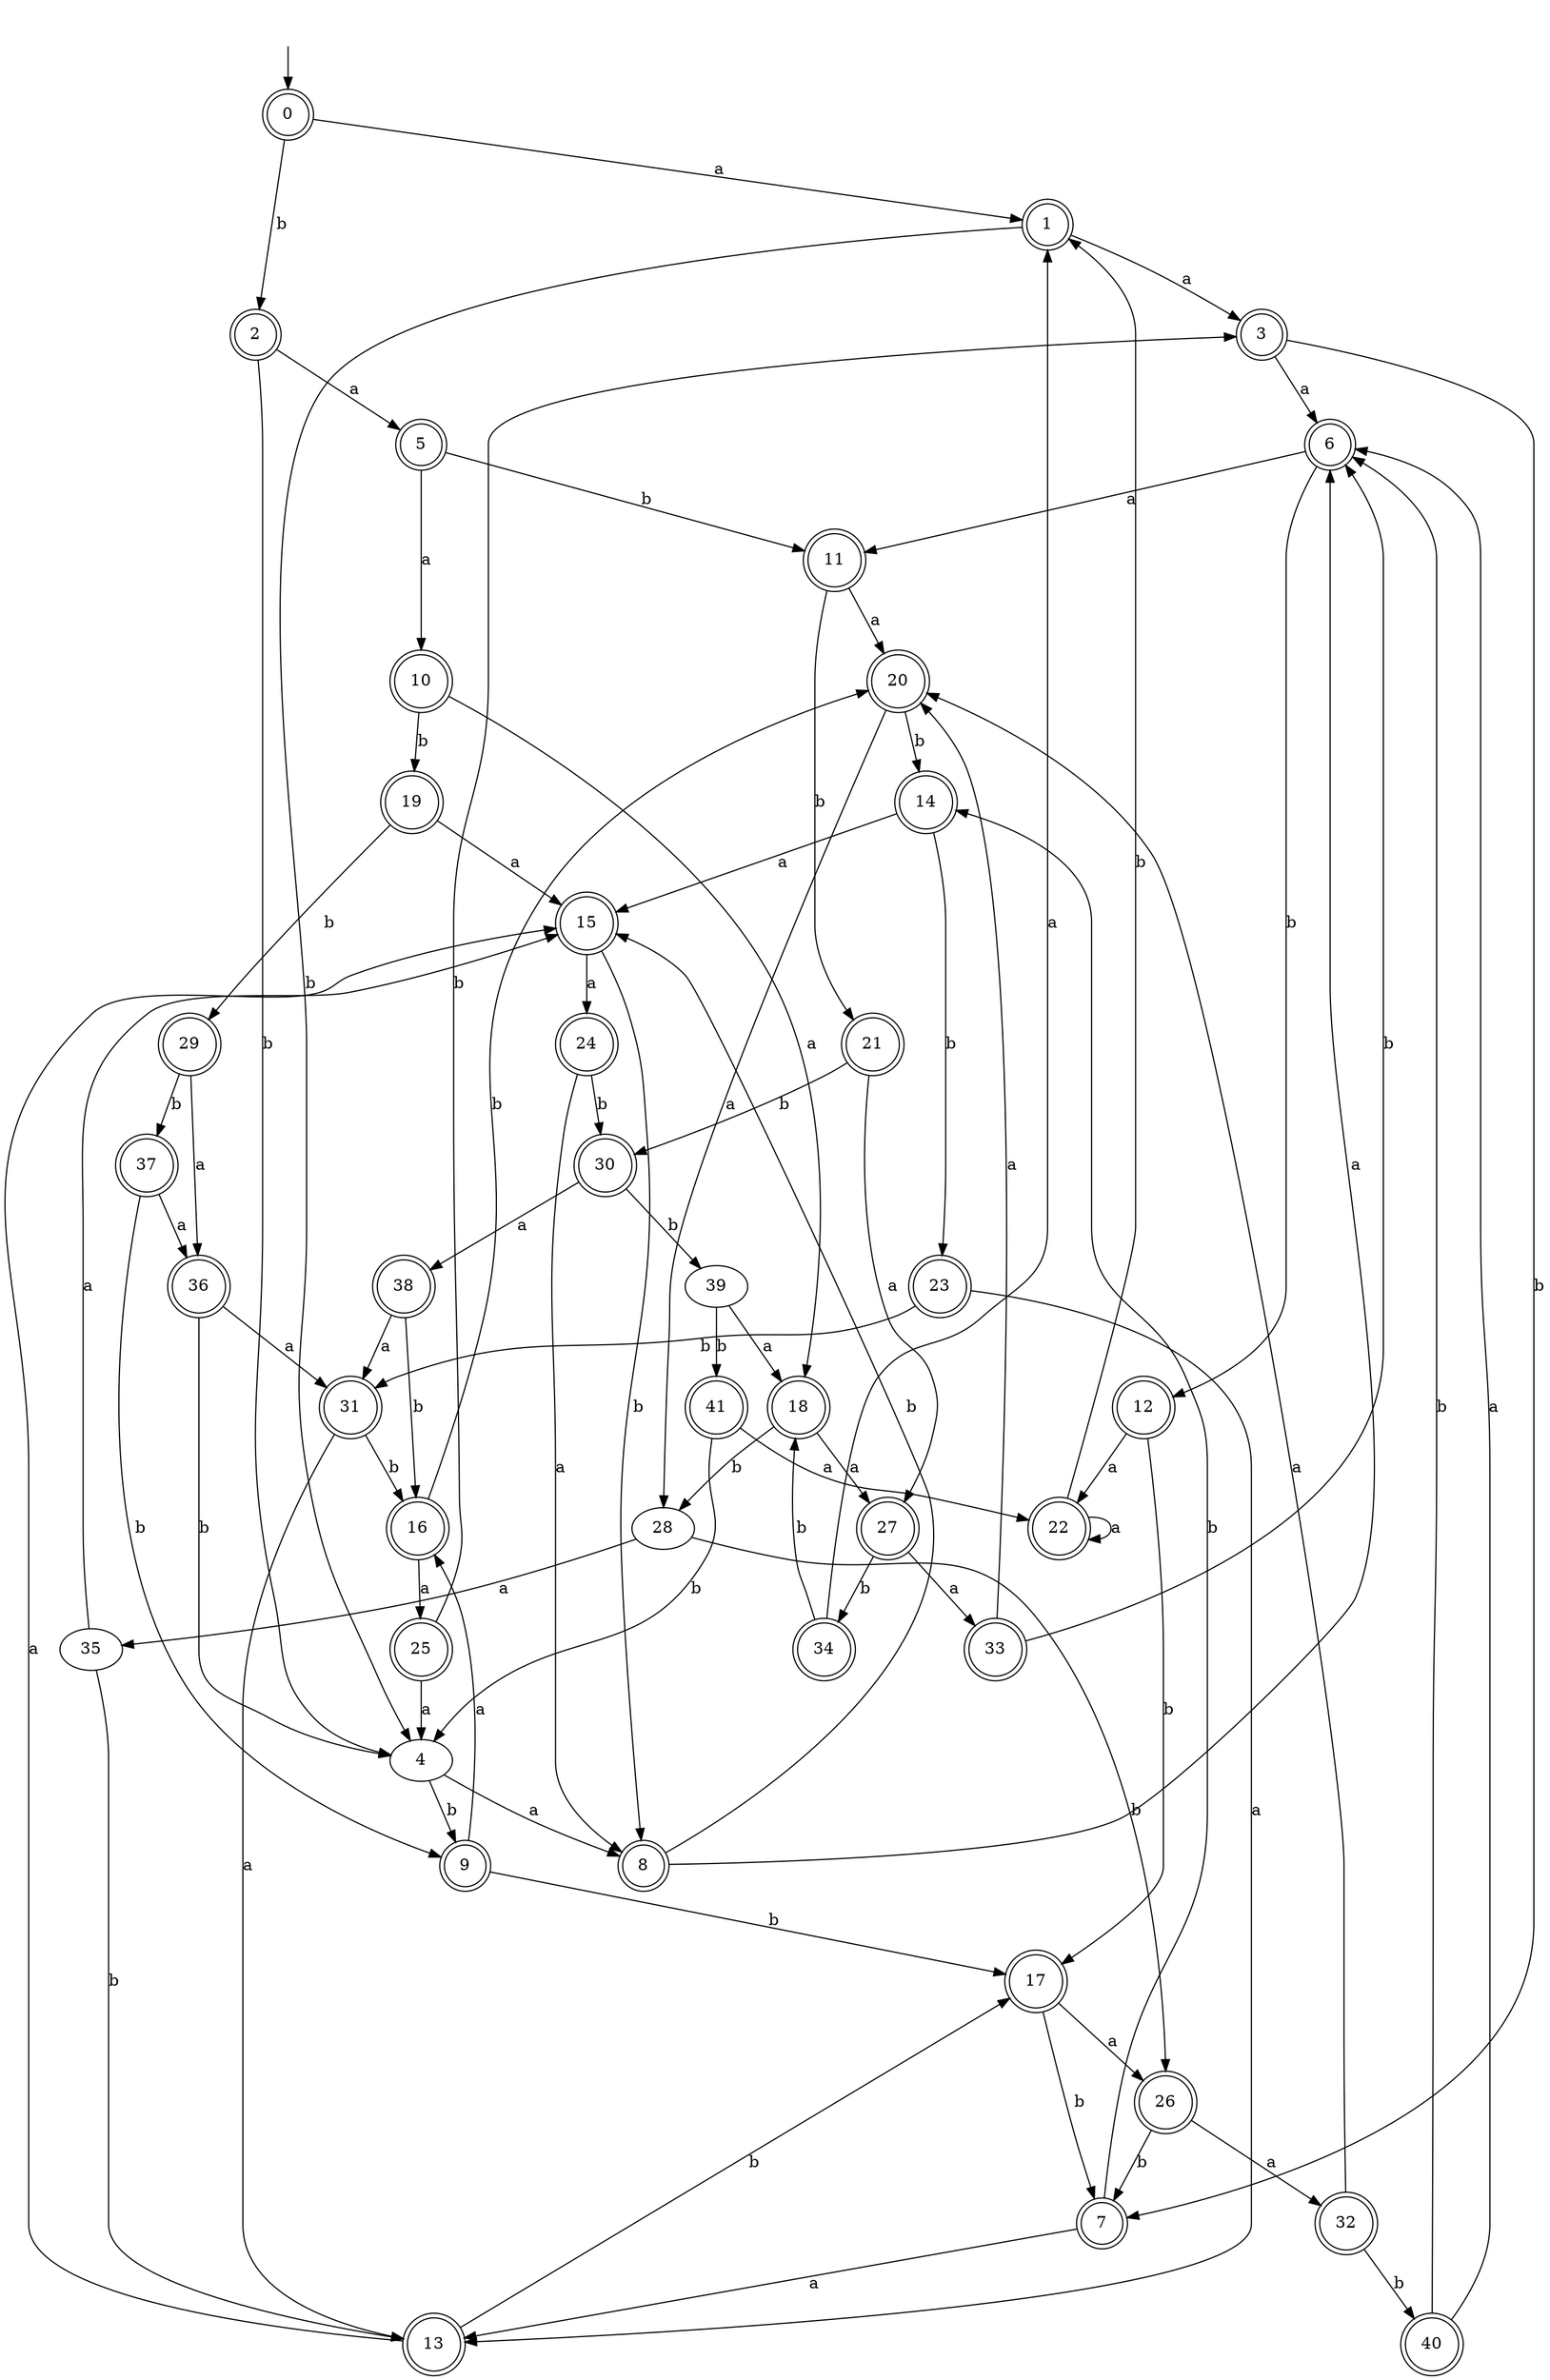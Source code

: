 digraph RandomDFA {
  __start0 [label="", shape=none];
  __start0 -> 0 [label=""];
  0 [shape=circle] [shape=doublecircle]
  0 -> 1 [label="a"]
  0 -> 2 [label="b"]
  1 [shape=doublecircle]
  1 -> 3 [label="a"]
  1 -> 4 [label="b"]
  2 [shape=doublecircle]
  2 -> 5 [label="a"]
  2 -> 4 [label="b"]
  3 [shape=doublecircle]
  3 -> 6 [label="a"]
  3 -> 7 [label="b"]
  4
  4 -> 8 [label="a"]
  4 -> 9 [label="b"]
  5 [shape=doublecircle]
  5 -> 10 [label="a"]
  5 -> 11 [label="b"]
  6 [shape=doublecircle]
  6 -> 11 [label="a"]
  6 -> 12 [label="b"]
  7 [shape=doublecircle]
  7 -> 13 [label="a"]
  7 -> 14 [label="b"]
  8 [shape=doublecircle]
  8 -> 6 [label="a"]
  8 -> 15 [label="b"]
  9 [shape=doublecircle]
  9 -> 16 [label="a"]
  9 -> 17 [label="b"]
  10 [shape=doublecircle]
  10 -> 18 [label="a"]
  10 -> 19 [label="b"]
  11 [shape=doublecircle]
  11 -> 20 [label="a"]
  11 -> 21 [label="b"]
  12 [shape=doublecircle]
  12 -> 22 [label="a"]
  12 -> 17 [label="b"]
  13 [shape=doublecircle]
  13 -> 15 [label="a"]
  13 -> 17 [label="b"]
  14 [shape=doublecircle]
  14 -> 15 [label="a"]
  14 -> 23 [label="b"]
  15 [shape=doublecircle]
  15 -> 24 [label="a"]
  15 -> 8 [label="b"]
  16 [shape=doublecircle]
  16 -> 25 [label="a"]
  16 -> 20 [label="b"]
  17 [shape=doublecircle]
  17 -> 26 [label="a"]
  17 -> 7 [label="b"]
  18 [shape=doublecircle]
  18 -> 27 [label="a"]
  18 -> 28 [label="b"]
  19 [shape=doublecircle]
  19 -> 15 [label="a"]
  19 -> 29 [label="b"]
  20 [shape=doublecircle]
  20 -> 28 [label="a"]
  20 -> 14 [label="b"]
  21 [shape=doublecircle]
  21 -> 27 [label="a"]
  21 -> 30 [label="b"]
  22 [shape=doublecircle]
  22 -> 22 [label="a"]
  22 -> 1 [label="b"]
  23 [shape=doublecircle]
  23 -> 13 [label="a"]
  23 -> 31 [label="b"]
  24 [shape=doublecircle]
  24 -> 8 [label="a"]
  24 -> 30 [label="b"]
  25 [shape=doublecircle]
  25 -> 4 [label="a"]
  25 -> 3 [label="b"]
  26 [shape=doublecircle]
  26 -> 32 [label="a"]
  26 -> 7 [label="b"]
  27 [shape=doublecircle]
  27 -> 33 [label="a"]
  27 -> 34 [label="b"]
  28
  28 -> 35 [label="a"]
  28 -> 26 [label="b"]
  29 [shape=doublecircle]
  29 -> 36 [label="a"]
  29 -> 37 [label="b"]
  30 [shape=doublecircle]
  30 -> 38 [label="a"]
  30 -> 39 [label="b"]
  31 [shape=doublecircle]
  31 -> 13 [label="a"]
  31 -> 16 [label="b"]
  32 [shape=doublecircle]
  32 -> 20 [label="a"]
  32 -> 40 [label="b"]
  33 [shape=doublecircle]
  33 -> 20 [label="a"]
  33 -> 6 [label="b"]
  34 [shape=doublecircle]
  34 -> 1 [label="a"]
  34 -> 18 [label="b"]
  35
  35 -> 15 [label="a"]
  35 -> 13 [label="b"]
  36 [shape=doublecircle]
  36 -> 31 [label="a"]
  36 -> 4 [label="b"]
  37 [shape=doublecircle]
  37 -> 36 [label="a"]
  37 -> 9 [label="b"]
  38 [shape=doublecircle]
  38 -> 31 [label="a"]
  38 -> 16 [label="b"]
  39
  39 -> 18 [label="a"]
  39 -> 41 [label="b"]
  40 [shape=doublecircle]
  40 -> 6 [label="a"]
  40 -> 6 [label="b"]
  41 [shape=doublecircle]
  41 -> 22 [label="a"]
  41 -> 4 [label="b"]
}
